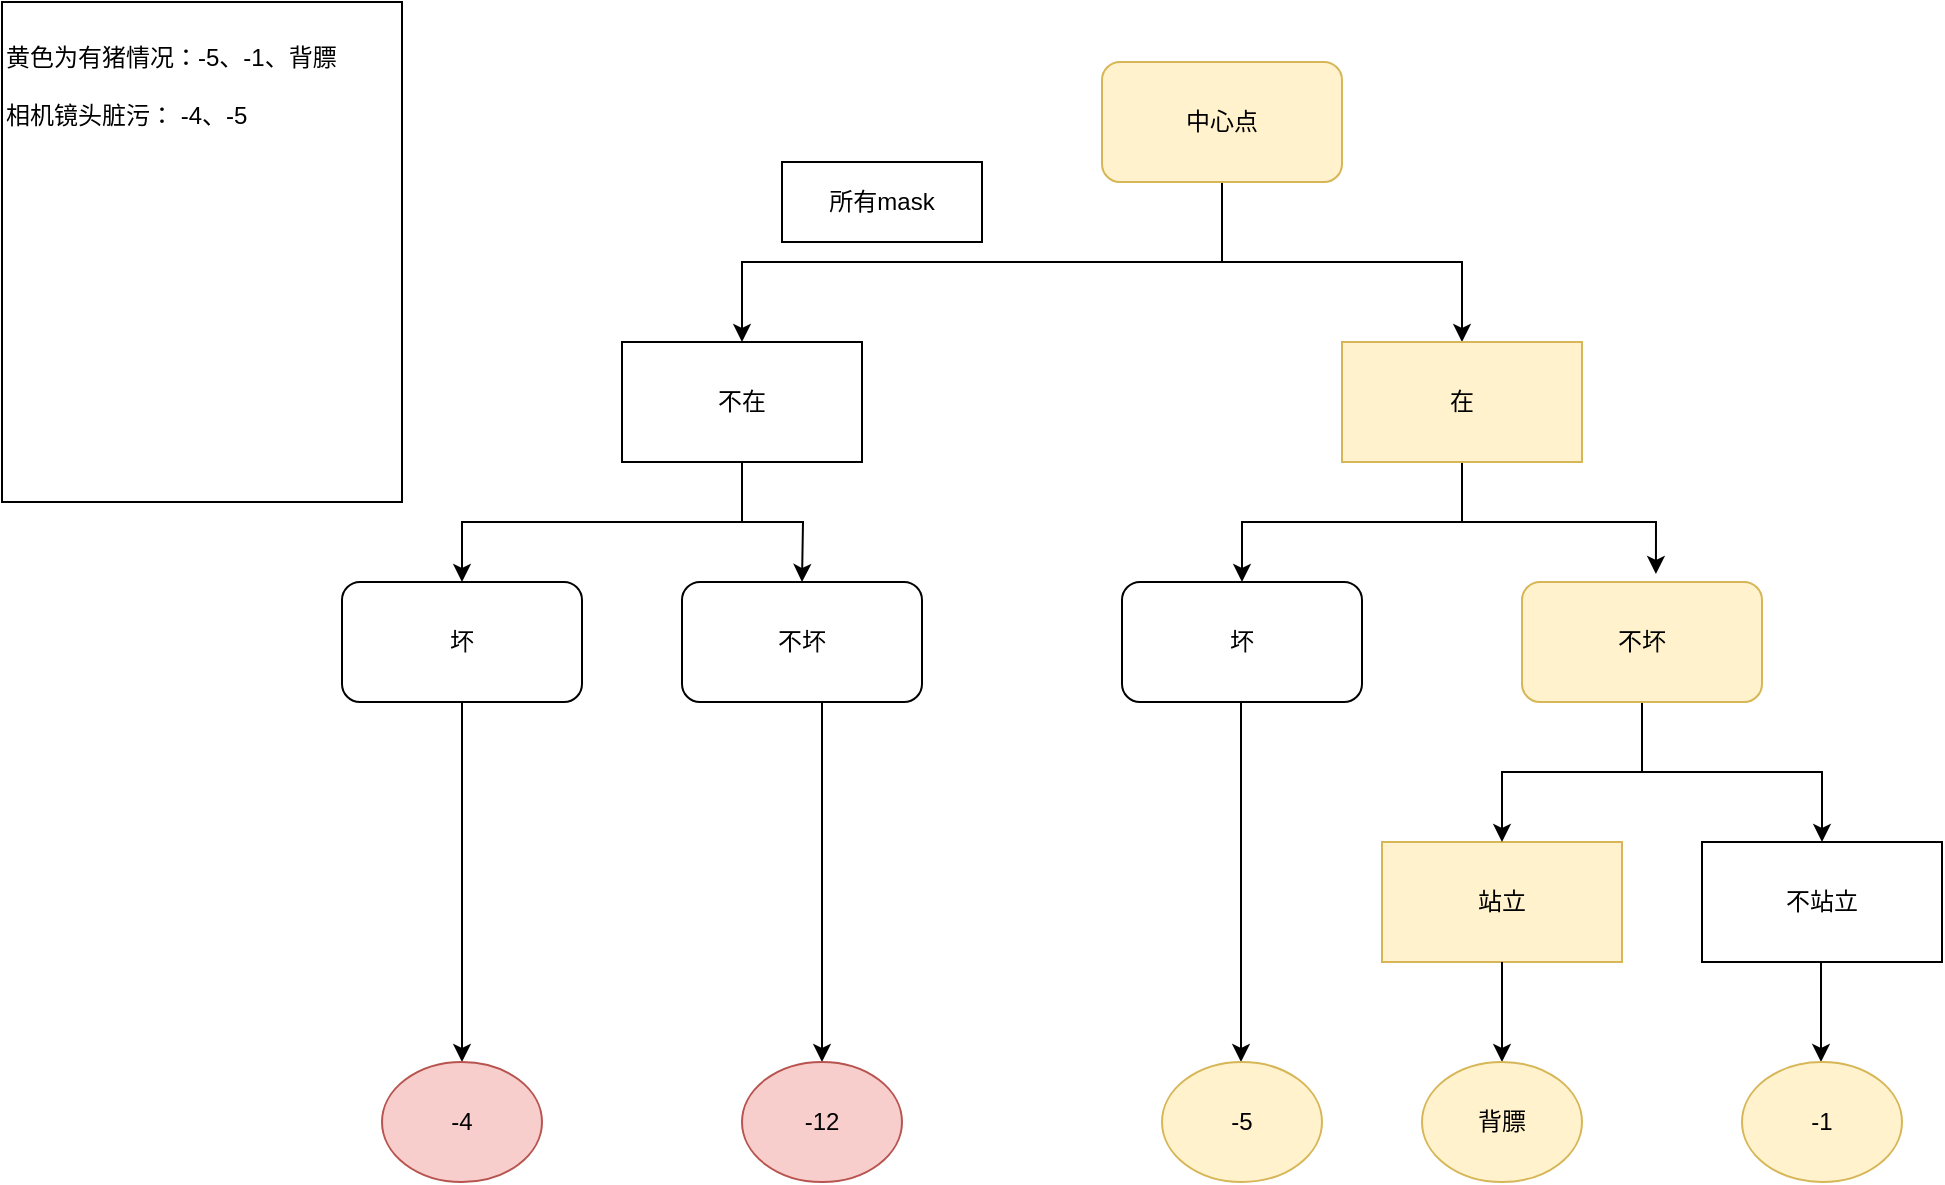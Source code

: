<mxfile version="16.5.3" type="github">
  <diagram id="kgpKYQtTHZ0yAKxKKP6v" name="Page-1">
    <mxGraphModel dx="2916" dy="1097" grid="1" gridSize="10" guides="1" tooltips="1" connect="1" arrows="1" fold="1" page="1" pageScale="1" pageWidth="850" pageHeight="1100" math="0" shadow="0">
      <root>
        <mxCell id="0" />
        <mxCell id="1" parent="0" />
        <mxCell id="JXguaWQM964uR7iGunUs-8" style="edgeStyle=orthogonalEdgeStyle;rounded=0;orthogonalLoop=1;jettySize=auto;html=1;exitX=0.5;exitY=1;exitDx=0;exitDy=0;" edge="1" parent="1" source="JXguaWQM964uR7iGunUs-1" target="JXguaWQM964uR7iGunUs-2">
          <mxGeometry relative="1" as="geometry" />
        </mxCell>
        <mxCell id="JXguaWQM964uR7iGunUs-9" style="edgeStyle=orthogonalEdgeStyle;rounded=0;orthogonalLoop=1;jettySize=auto;html=1;entryX=0.5;entryY=0;entryDx=0;entryDy=0;" edge="1" parent="1" source="JXguaWQM964uR7iGunUs-1" target="JXguaWQM964uR7iGunUs-3">
          <mxGeometry relative="1" as="geometry">
            <Array as="points">
              <mxPoint x="360" y="170" />
              <mxPoint x="480" y="170" />
            </Array>
          </mxGeometry>
        </mxCell>
        <mxCell id="JXguaWQM964uR7iGunUs-1" value="中心点" style="rounded=1;whiteSpace=wrap;html=1;fillColor=#fff2cc;strokeColor=#d6b656;" vertex="1" parent="1">
          <mxGeometry x="300" y="70" width="120" height="60" as="geometry" />
        </mxCell>
        <mxCell id="JXguaWQM964uR7iGunUs-18" style="edgeStyle=orthogonalEdgeStyle;rounded=0;orthogonalLoop=1;jettySize=auto;html=1;exitX=0.5;exitY=1;exitDx=0;exitDy=0;entryX=0.5;entryY=0;entryDx=0;entryDy=0;" edge="1" parent="1" source="JXguaWQM964uR7iGunUs-2" target="JXguaWQM964uR7iGunUs-14">
          <mxGeometry relative="1" as="geometry" />
        </mxCell>
        <mxCell id="JXguaWQM964uR7iGunUs-19" style="edgeStyle=orthogonalEdgeStyle;rounded=0;orthogonalLoop=1;jettySize=auto;html=1;exitX=0.5;exitY=1;exitDx=0;exitDy=0;entryX=0.5;entryY=0;entryDx=0;entryDy=0;" edge="1" parent="1" source="JXguaWQM964uR7iGunUs-2">
          <mxGeometry relative="1" as="geometry">
            <mxPoint x="150" y="330" as="targetPoint" />
          </mxGeometry>
        </mxCell>
        <mxCell id="JXguaWQM964uR7iGunUs-2" value="不在" style="rounded=0;whiteSpace=wrap;html=1;" vertex="1" parent="1">
          <mxGeometry x="60" y="210" width="120" height="60" as="geometry" />
        </mxCell>
        <mxCell id="JXguaWQM964uR7iGunUs-10" style="edgeStyle=orthogonalEdgeStyle;rounded=0;orthogonalLoop=1;jettySize=auto;html=1;exitX=0.5;exitY=1;exitDx=0;exitDy=0;entryX=0.5;entryY=0;entryDx=0;entryDy=0;" edge="1" parent="1" source="JXguaWQM964uR7iGunUs-3" target="JXguaWQM964uR7iGunUs-6">
          <mxGeometry relative="1" as="geometry" />
        </mxCell>
        <mxCell id="JXguaWQM964uR7iGunUs-11" style="edgeStyle=orthogonalEdgeStyle;rounded=0;orthogonalLoop=1;jettySize=auto;html=1;exitX=0.5;exitY=1;exitDx=0;exitDy=0;entryX=0.558;entryY=-0.067;entryDx=0;entryDy=0;entryPerimeter=0;" edge="1" parent="1" source="JXguaWQM964uR7iGunUs-3" target="JXguaWQM964uR7iGunUs-7">
          <mxGeometry relative="1" as="geometry" />
        </mxCell>
        <mxCell id="JXguaWQM964uR7iGunUs-3" value="在" style="rounded=0;whiteSpace=wrap;html=1;fillColor=#fff2cc;strokeColor=#d6b656;" vertex="1" parent="1">
          <mxGeometry x="420" y="210" width="120" height="60" as="geometry" />
        </mxCell>
        <mxCell id="JXguaWQM964uR7iGunUs-4" value="站立" style="rounded=0;whiteSpace=wrap;html=1;fillColor=#fff2cc;strokeColor=#d6b656;" vertex="1" parent="1">
          <mxGeometry x="440" y="460" width="120" height="60" as="geometry" />
        </mxCell>
        <mxCell id="JXguaWQM964uR7iGunUs-5" value="不站立" style="rounded=0;whiteSpace=wrap;html=1;" vertex="1" parent="1">
          <mxGeometry x="600" y="460" width="120" height="60" as="geometry" />
        </mxCell>
        <mxCell id="JXguaWQM964uR7iGunUs-6" value="坏" style="rounded=1;whiteSpace=wrap;html=1;" vertex="1" parent="1">
          <mxGeometry x="310" y="330" width="120" height="60" as="geometry" />
        </mxCell>
        <mxCell id="JXguaWQM964uR7iGunUs-12" style="edgeStyle=orthogonalEdgeStyle;rounded=0;orthogonalLoop=1;jettySize=auto;html=1;exitX=0.5;exitY=1;exitDx=0;exitDy=0;entryX=0.5;entryY=0;entryDx=0;entryDy=0;" edge="1" parent="1" source="JXguaWQM964uR7iGunUs-7" target="JXguaWQM964uR7iGunUs-4">
          <mxGeometry relative="1" as="geometry" />
        </mxCell>
        <mxCell id="JXguaWQM964uR7iGunUs-13" style="edgeStyle=orthogonalEdgeStyle;rounded=0;orthogonalLoop=1;jettySize=auto;html=1;exitX=0.5;exitY=1;exitDx=0;exitDy=0;entryX=0.5;entryY=0;entryDx=0;entryDy=0;" edge="1" parent="1" source="JXguaWQM964uR7iGunUs-7" target="JXguaWQM964uR7iGunUs-5">
          <mxGeometry relative="1" as="geometry" />
        </mxCell>
        <mxCell id="JXguaWQM964uR7iGunUs-7" value="不坏" style="rounded=1;whiteSpace=wrap;html=1;fillColor=#fff2cc;strokeColor=#d6b656;" vertex="1" parent="1">
          <mxGeometry x="510" y="330" width="120" height="60" as="geometry" />
        </mxCell>
        <mxCell id="JXguaWQM964uR7iGunUs-14" value="坏" style="rounded=1;whiteSpace=wrap;html=1;" vertex="1" parent="1">
          <mxGeometry x="-80" y="330" width="120" height="60" as="geometry" />
        </mxCell>
        <mxCell id="JXguaWQM964uR7iGunUs-15" value="不坏" style="rounded=1;whiteSpace=wrap;html=1;" vertex="1" parent="1">
          <mxGeometry x="90" y="330" width="120" height="60" as="geometry" />
        </mxCell>
        <mxCell id="JXguaWQM964uR7iGunUs-20" value="" style="endArrow=classic;html=1;rounded=0;exitX=0.5;exitY=1;exitDx=0;exitDy=0;" edge="1" parent="1" source="JXguaWQM964uR7iGunUs-14">
          <mxGeometry width="50" height="50" relative="1" as="geometry">
            <mxPoint x="-20" y="470" as="sourcePoint" />
            <mxPoint x="-20" y="570" as="targetPoint" />
          </mxGeometry>
        </mxCell>
        <mxCell id="JXguaWQM964uR7iGunUs-21" value="" style="endArrow=classic;html=1;rounded=0;exitX=0.5;exitY=1;exitDx=0;exitDy=0;" edge="1" parent="1">
          <mxGeometry width="50" height="50" relative="1" as="geometry">
            <mxPoint x="160" y="390" as="sourcePoint" />
            <mxPoint x="160" y="570" as="targetPoint" />
          </mxGeometry>
        </mxCell>
        <mxCell id="JXguaWQM964uR7iGunUs-22" value="" style="endArrow=classic;html=1;rounded=0;exitX=0.5;exitY=1;exitDx=0;exitDy=0;" edge="1" parent="1">
          <mxGeometry width="50" height="50" relative="1" as="geometry">
            <mxPoint x="369.5" y="390" as="sourcePoint" />
            <mxPoint x="369.5" y="570" as="targetPoint" />
          </mxGeometry>
        </mxCell>
        <mxCell id="JXguaWQM964uR7iGunUs-23" value="" style="endArrow=classic;html=1;rounded=0;exitX=0.5;exitY=1;exitDx=0;exitDy=0;" edge="1" parent="1" source="JXguaWQM964uR7iGunUs-4">
          <mxGeometry width="50" height="50" relative="1" as="geometry">
            <mxPoint x="499.5" y="540" as="sourcePoint" />
            <mxPoint x="500" y="570" as="targetPoint" />
          </mxGeometry>
        </mxCell>
        <mxCell id="JXguaWQM964uR7iGunUs-24" value="" style="endArrow=classic;html=1;rounded=0;exitX=0.5;exitY=1;exitDx=0;exitDy=0;" edge="1" parent="1">
          <mxGeometry width="50" height="50" relative="1" as="geometry">
            <mxPoint x="659.5" y="520" as="sourcePoint" />
            <mxPoint x="659.5" y="570" as="targetPoint" />
          </mxGeometry>
        </mxCell>
        <mxCell id="JXguaWQM964uR7iGunUs-25" value="-4" style="ellipse;whiteSpace=wrap;html=1;fillColor=#f8cecc;strokeColor=#b85450;" vertex="1" parent="1">
          <mxGeometry x="-60" y="570" width="80" height="60" as="geometry" />
        </mxCell>
        <mxCell id="JXguaWQM964uR7iGunUs-26" value="-1" style="ellipse;whiteSpace=wrap;html=1;fillColor=#fff2cc;strokeColor=#d6b656;" vertex="1" parent="1">
          <mxGeometry x="620" y="570" width="80" height="60" as="geometry" />
        </mxCell>
        <mxCell id="JXguaWQM964uR7iGunUs-27" value="背膘" style="ellipse;whiteSpace=wrap;html=1;fillColor=#fff2cc;strokeColor=#d6b656;" vertex="1" parent="1">
          <mxGeometry x="460" y="570" width="80" height="60" as="geometry" />
        </mxCell>
        <mxCell id="JXguaWQM964uR7iGunUs-28" value="-5" style="ellipse;whiteSpace=wrap;html=1;fillColor=#fff2cc;strokeColor=#d6b656;" vertex="1" parent="1">
          <mxGeometry x="330" y="570" width="80" height="60" as="geometry" />
        </mxCell>
        <mxCell id="JXguaWQM964uR7iGunUs-29" value="-12" style="ellipse;whiteSpace=wrap;html=1;fillColor=#f8cecc;strokeColor=#b85450;" vertex="1" parent="1">
          <mxGeometry x="120" y="570" width="80" height="60" as="geometry" />
        </mxCell>
        <mxCell id="JXguaWQM964uR7iGunUs-30" value="所有mask" style="rounded=0;whiteSpace=wrap;html=1;" vertex="1" parent="1">
          <mxGeometry x="140" y="120" width="100" height="40" as="geometry" />
        </mxCell>
        <mxCell id="JXguaWQM964uR7iGunUs-31" value="&lt;br&gt;黄色为有猪情况：-5、-1、背膘&lt;br&gt;&lt;br&gt;相机镜头脏污： -4、-5" style="rounded=0;whiteSpace=wrap;html=1;align=left;verticalAlign=top;" vertex="1" parent="1">
          <mxGeometry x="-250" y="40" width="200" height="250" as="geometry" />
        </mxCell>
      </root>
    </mxGraphModel>
  </diagram>
</mxfile>
